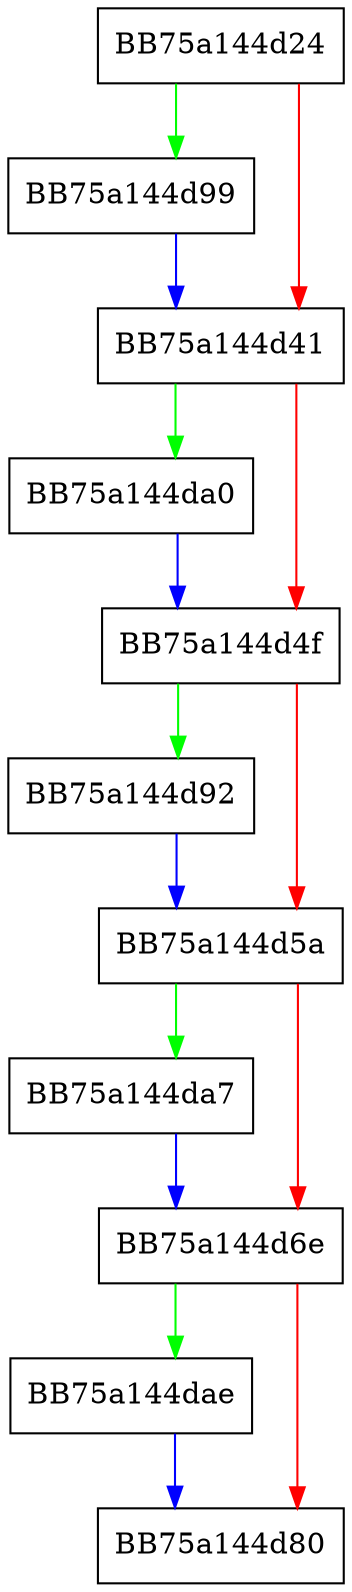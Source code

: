 digraph PushPlugin {
  node [shape="box"];
  graph [splines=ortho];
  BB75a144d24 -> BB75a144d99 [color="green"];
  BB75a144d24 -> BB75a144d41 [color="red"];
  BB75a144d41 -> BB75a144da0 [color="green"];
  BB75a144d41 -> BB75a144d4f [color="red"];
  BB75a144d4f -> BB75a144d92 [color="green"];
  BB75a144d4f -> BB75a144d5a [color="red"];
  BB75a144d5a -> BB75a144da7 [color="green"];
  BB75a144d5a -> BB75a144d6e [color="red"];
  BB75a144d6e -> BB75a144dae [color="green"];
  BB75a144d6e -> BB75a144d80 [color="red"];
  BB75a144d92 -> BB75a144d5a [color="blue"];
  BB75a144d99 -> BB75a144d41 [color="blue"];
  BB75a144da0 -> BB75a144d4f [color="blue"];
  BB75a144da7 -> BB75a144d6e [color="blue"];
  BB75a144dae -> BB75a144d80 [color="blue"];
}